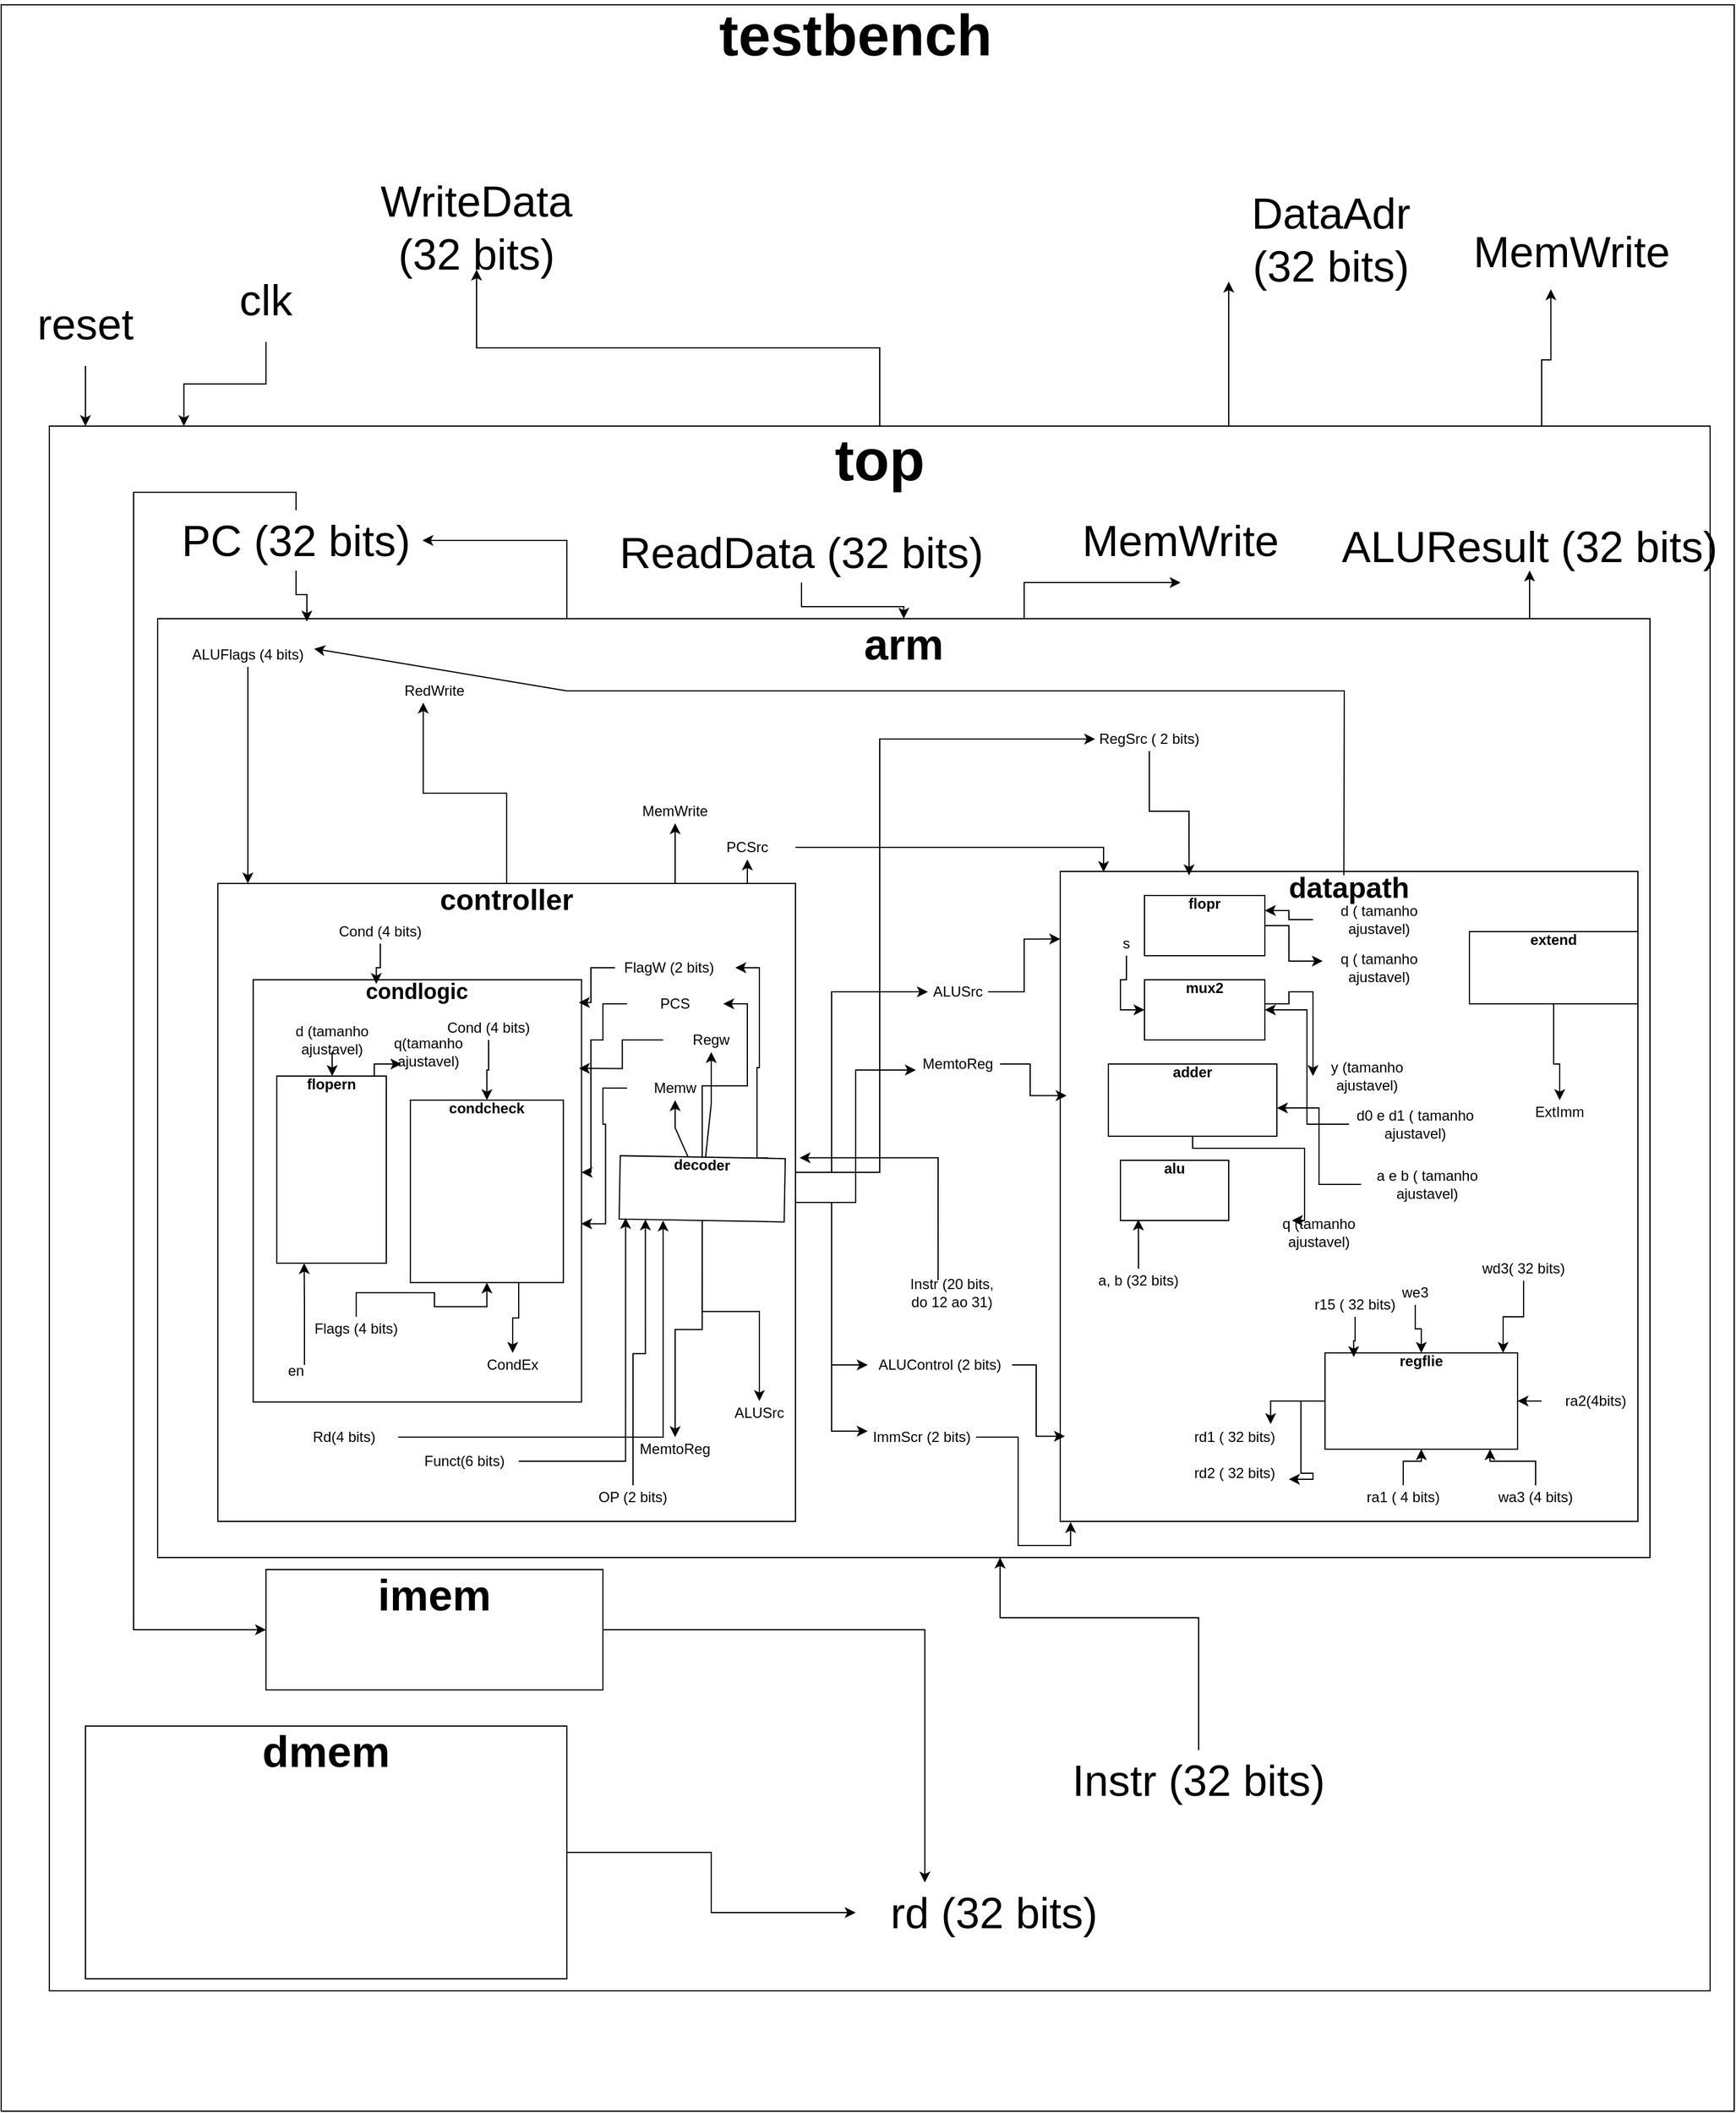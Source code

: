 <mxfile version="24.8.3">
  <diagram name="Página-1" id="gWy0XGchhGRqiP5gnAY9">
    <mxGraphModel dx="2409" dy="2807" grid="1" gridSize="10" guides="0" tooltips="1" connect="1" arrows="1" fold="1" page="1" pageScale="1" pageWidth="827" pageHeight="1169" math="0" shadow="0">
      <root>
        <mxCell id="0" />
        <mxCell id="1" parent="0" />
        <mxCell id="r45ORT9MqtmgCjypigse-322" value="testbench&lt;div&gt;&lt;br&gt;&lt;/div&gt;&lt;div&gt;&lt;br&gt;&lt;/div&gt;&lt;div&gt;&lt;br&gt;&lt;/div&gt;" style="html=1;whiteSpace=wrap;" vertex="1" parent="1">
          <mxGeometry x="-10" y="-930" width="1440" height="1750" as="geometry" />
        </mxCell>
        <mxCell id="r45ORT9MqtmgCjypigse-29" value="" style="edgeStyle=orthogonalEdgeStyle;rounded=0;orthogonalLoop=1;jettySize=auto;html=1;" edge="1" parent="1" source="2QOCWyuyz50eQnT2tY_V-126" target="r45ORT9MqtmgCjypigse-28">
          <mxGeometry relative="1" as="geometry">
            <Array as="points">
              <mxPoint x="720" y="-430" />
              <mxPoint x="720" y="-430" />
            </Array>
          </mxGeometry>
        </mxCell>
        <mxCell id="r45ORT9MqtmgCjypigse-30" style="edgeStyle=orthogonalEdgeStyle;rounded=0;orthogonalLoop=1;jettySize=auto;html=1;" edge="1" parent="1" source="2QOCWyuyz50eQnT2tY_V-126" target="r45ORT9MqtmgCjypigse-26">
          <mxGeometry relative="1" as="geometry">
            <Array as="points">
              <mxPoint x="880" y="-380" />
              <mxPoint x="880" y="-380" />
            </Array>
          </mxGeometry>
        </mxCell>
        <mxCell id="r45ORT9MqtmgCjypigse-31" style="edgeStyle=orthogonalEdgeStyle;rounded=0;orthogonalLoop=1;jettySize=auto;html=1;" edge="1" parent="1" source="2QOCWyuyz50eQnT2tY_V-126" target="r45ORT9MqtmgCjypigse-24">
          <mxGeometry relative="1" as="geometry" />
        </mxCell>
        <mxCell id="2QOCWyuyz50eQnT2tY_V-126" value="&lt;font style=&quot;font-size: 48px;&quot;&gt;&lt;b&gt;top&lt;/b&gt;&lt;/font&gt;" style="verticalAlign=top;align=center;overflow=fill;html=1;whiteSpace=wrap;" parent="1" vertex="1">
          <mxGeometry x="30" y="-580" width="1380" height="1300" as="geometry" />
        </mxCell>
        <mxCell id="r45ORT9MqtmgCjypigse-54" style="edgeStyle=orthogonalEdgeStyle;rounded=0;orthogonalLoop=1;jettySize=auto;html=1;entryX=0;entryY=0.5;entryDx=0;entryDy=0;" edge="1" parent="1" source="2QOCWyuyz50eQnT2tY_V-128" target="r45ORT9MqtmgCjypigse-53">
          <mxGeometry relative="1" as="geometry" />
        </mxCell>
        <mxCell id="2QOCWyuyz50eQnT2tY_V-128" value="&lt;b&gt;&lt;font style=&quot;font-size: 36px;&quot;&gt;dmem&lt;/font&gt;&lt;/b&gt;" style="verticalAlign=top;align=center;overflow=fill;html=1;whiteSpace=wrap;" parent="1" vertex="1">
          <mxGeometry x="60" y="500" width="400" height="210" as="geometry" />
        </mxCell>
        <mxCell id="r45ORT9MqtmgCjypigse-63" style="edgeStyle=orthogonalEdgeStyle;rounded=0;orthogonalLoop=1;jettySize=auto;html=1;entryX=0.25;entryY=0;entryDx=0;entryDy=0;" edge="1" parent="1" source="2QOCWyuyz50eQnT2tY_V-129" target="r45ORT9MqtmgCjypigse-53">
          <mxGeometry relative="1" as="geometry" />
        </mxCell>
        <mxCell id="2QOCWyuyz50eQnT2tY_V-129" value="&lt;b&gt;&lt;font style=&quot;font-size: 36px;&quot;&gt;imem&lt;/font&gt;&lt;/b&gt;" style="verticalAlign=top;align=center;overflow=fill;html=1;whiteSpace=wrap;" parent="1" vertex="1">
          <mxGeometry x="210" y="370" width="280" height="100" as="geometry" />
        </mxCell>
        <mxCell id="r45ORT9MqtmgCjypigse-57" style="edgeStyle=orthogonalEdgeStyle;rounded=0;orthogonalLoop=1;jettySize=auto;html=1;entryX=1;entryY=0.5;entryDx=0;entryDy=0;" edge="1" parent="1" source="2QOCWyuyz50eQnT2tY_V-130" target="r45ORT9MqtmgCjypigse-35">
          <mxGeometry relative="1" as="geometry">
            <Array as="points">
              <mxPoint x="460" y="-315" />
            </Array>
          </mxGeometry>
        </mxCell>
        <mxCell id="r45ORT9MqtmgCjypigse-58" style="edgeStyle=orthogonalEdgeStyle;rounded=0;orthogonalLoop=1;jettySize=auto;html=1;entryX=0.5;entryY=1;entryDx=0;entryDy=0;" edge="1" parent="1" source="2QOCWyuyz50eQnT2tY_V-130" target="r45ORT9MqtmgCjypigse-26">
          <mxGeometry relative="1" as="geometry">
            <Array as="points">
              <mxPoint x="840" y="-410" />
            </Array>
          </mxGeometry>
        </mxCell>
        <mxCell id="r45ORT9MqtmgCjypigse-61" style="edgeStyle=orthogonalEdgeStyle;rounded=0;orthogonalLoop=1;jettySize=auto;html=1;entryX=0.5;entryY=1;entryDx=0;entryDy=0;" edge="1" parent="1" source="2QOCWyuyz50eQnT2tY_V-130" target="r45ORT9MqtmgCjypigse-59">
          <mxGeometry relative="1" as="geometry">
            <Array as="points">
              <mxPoint x="1030" y="-280" />
              <mxPoint x="1030" y="-280" />
            </Array>
          </mxGeometry>
        </mxCell>
        <mxCell id="2QOCWyuyz50eQnT2tY_V-130" value="&lt;font style=&quot;font-size: 36px;&quot;&gt;&lt;b style=&quot;&quot;&gt;arm&lt;/b&gt;&lt;/font&gt;" style="verticalAlign=top;align=center;overflow=fill;html=1;whiteSpace=wrap;" parent="1" vertex="1">
          <mxGeometry x="120" y="-420" width="1240" height="780" as="geometry" />
        </mxCell>
        <mxCell id="2QOCWyuyz50eQnT2tY_V-121" value="&lt;font style=&quot;font-size: 24px;&quot;&gt;&lt;b&gt;datapath&lt;/b&gt;&lt;/font&gt;" style="verticalAlign=top;align=center;overflow=fill;html=1;whiteSpace=wrap;" parent="1" vertex="1">
          <mxGeometry x="870" y="-210" width="480" height="540" as="geometry" />
        </mxCell>
        <mxCell id="r45ORT9MqtmgCjypigse-290" style="edgeStyle=orthogonalEdgeStyle;rounded=0;orthogonalLoop=1;jettySize=auto;html=1;entryX=0.5;entryY=0;entryDx=0;entryDy=0;" edge="1" parent="1" source="2QOCWyuyz50eQnT2tY_V-123" target="r45ORT9MqtmgCjypigse-289">
          <mxGeometry relative="1" as="geometry">
            <Array as="points">
              <mxPoint x="1280" y="-50" />
            </Array>
          </mxGeometry>
        </mxCell>
        <mxCell id="2QOCWyuyz50eQnT2tY_V-123" value="&lt;b&gt;extend&lt;/b&gt;" style="verticalAlign=top;align=center;overflow=fill;html=1;whiteSpace=wrap;" parent="1" vertex="1">
          <mxGeometry x="1210" y="-160" width="140" height="60" as="geometry" />
        </mxCell>
        <mxCell id="r45ORT9MqtmgCjypigse-300" style="edgeStyle=orthogonalEdgeStyle;rounded=0;orthogonalLoop=1;jettySize=auto;html=1;entryX=0;entryY=0.5;entryDx=0;entryDy=0;" edge="1" parent="1" source="2QOCWyuyz50eQnT2tY_V-125" target="r45ORT9MqtmgCjypigse-298">
          <mxGeometry relative="1" as="geometry">
            <Array as="points">
              <mxPoint x="1060" y="-100" />
              <mxPoint x="1060" y="-110" />
            </Array>
          </mxGeometry>
        </mxCell>
        <mxCell id="2QOCWyuyz50eQnT2tY_V-125" value="&lt;b&gt;mux2&lt;/b&gt;" style="verticalAlign=top;align=center;overflow=fill;html=1;whiteSpace=wrap;" parent="1" vertex="1">
          <mxGeometry x="940" y="-120" width="100" height="50" as="geometry" />
        </mxCell>
        <mxCell id="r45ORT9MqtmgCjypigse-5" value="&lt;b&gt;alu&lt;/b&gt;" style="verticalAlign=top;align=center;overflow=fill;html=1;whiteSpace=wrap;" vertex="1" parent="1">
          <mxGeometry x="920" y="30" width="90" height="50" as="geometry" />
        </mxCell>
        <mxCell id="r45ORT9MqtmgCjypigse-8" value="&lt;b&gt;flopr&lt;/b&gt;" style="verticalAlign=top;align=center;overflow=fill;html=1;whiteSpace=wrap;" vertex="1" parent="1">
          <mxGeometry x="940" y="-190" width="100" height="50" as="geometry" />
        </mxCell>
        <mxCell id="r45ORT9MqtmgCjypigse-295" style="edgeStyle=orthogonalEdgeStyle;rounded=0;orthogonalLoop=1;jettySize=auto;html=1;entryX=0.25;entryY=0;entryDx=0;entryDy=0;" edge="1" parent="1" source="r45ORT9MqtmgCjypigse-15" target="r45ORT9MqtmgCjypigse-293">
          <mxGeometry relative="1" as="geometry">
            <Array as="points">
              <mxPoint x="980" y="20" />
              <mxPoint x="1073" y="20" />
            </Array>
          </mxGeometry>
        </mxCell>
        <mxCell id="r45ORT9MqtmgCjypigse-15" value="&lt;b&gt;adder&lt;/b&gt;" style="verticalAlign=top;align=center;overflow=fill;html=1;whiteSpace=wrap;" vertex="1" parent="1">
          <mxGeometry x="910" y="-50" width="140" height="60" as="geometry" />
        </mxCell>
        <mxCell id="r45ORT9MqtmgCjypigse-18" value="" style="group" vertex="1" connectable="0" parent="1">
          <mxGeometry x="170" y="-200" width="480" height="530" as="geometry" />
        </mxCell>
        <mxCell id="2QOCWyuyz50eQnT2tY_V-118" value="decoder" style="verticalAlign=top;align=center;overflow=fill;html=1;whiteSpace=wrap;" parent="r45ORT9MqtmgCjypigse-18" vertex="1">
          <mxGeometry x="29.388" y="303.158" width="137.143" height="101.053" as="geometry" />
        </mxCell>
        <mxCell id="2QOCWyuyz50eQnT2tY_V-127" value="&lt;font style=&quot;font-size: 24px;&quot;&gt;&lt;b style=&quot;&quot;&gt;controller&lt;/b&gt;&lt;/font&gt;" style="verticalAlign=top;align=center;overflow=fill;html=1;whiteSpace=wrap;" parent="r45ORT9MqtmgCjypigse-18" vertex="1">
          <mxGeometry width="480" height="530" as="geometry" />
        </mxCell>
        <mxCell id="r45ORT9MqtmgCjypigse-1" value="&lt;font style=&quot;font-size: 18px;&quot;&gt;&lt;b&gt;condlogic&lt;/b&gt;&lt;/font&gt;" style="verticalAlign=top;align=center;overflow=fill;html=1;whiteSpace=wrap;" vertex="1" parent="r45ORT9MqtmgCjypigse-18">
          <mxGeometry x="29.39" y="80" width="272.84" height="350.77" as="geometry" />
        </mxCell>
        <mxCell id="r45ORT9MqtmgCjypigse-135" style="edgeStyle=orthogonalEdgeStyle;rounded=0;orthogonalLoop=1;jettySize=auto;html=1;entryX=1;entryY=0.5;entryDx=0;entryDy=0;exitX=0.75;exitY=0;exitDx=0;exitDy=0;" edge="1" parent="r45ORT9MqtmgCjypigse-18">
          <mxGeometry relative="1" as="geometry">
            <mxPoint x="457.236" y="227.978" as="sourcePoint" />
            <mxPoint x="430" y="70" as="targetPoint" />
            <Array as="points">
              <mxPoint x="448" y="228" />
              <mxPoint x="448" y="153" />
              <mxPoint x="450" y="153" />
              <mxPoint x="450" y="70" />
            </Array>
          </mxGeometry>
        </mxCell>
        <mxCell id="r45ORT9MqtmgCjypigse-136" style="edgeStyle=orthogonalEdgeStyle;rounded=0;orthogonalLoop=1;jettySize=auto;html=1;entryX=1;entryY=0.5;entryDx=0;entryDy=0;" edge="1" parent="r45ORT9MqtmgCjypigse-18" source="r45ORT9MqtmgCjypigse-2" target="r45ORT9MqtmgCjypigse-122">
          <mxGeometry relative="1" as="geometry" />
        </mxCell>
        <mxCell id="r45ORT9MqtmgCjypigse-137" style="edgeStyle=orthogonalEdgeStyle;rounded=0;orthogonalLoop=1;jettySize=auto;html=1;entryX=0.5;entryY=1;entryDx=0;entryDy=0;" edge="1" parent="r45ORT9MqtmgCjypigse-18" source="r45ORT9MqtmgCjypigse-2" target="r45ORT9MqtmgCjypigse-123">
          <mxGeometry relative="1" as="geometry">
            <Array as="points">
              <mxPoint x="410" y="183" />
            </Array>
          </mxGeometry>
        </mxCell>
        <mxCell id="r45ORT9MqtmgCjypigse-138" style="edgeStyle=orthogonalEdgeStyle;rounded=0;orthogonalLoop=1;jettySize=auto;html=1;entryX=0.5;entryY=1;entryDx=0;entryDy=0;" edge="1" parent="r45ORT9MqtmgCjypigse-18" source="r45ORT9MqtmgCjypigse-2" target="r45ORT9MqtmgCjypigse-124">
          <mxGeometry relative="1" as="geometry">
            <Array as="points">
              <mxPoint x="380" y="203" />
            </Array>
          </mxGeometry>
        </mxCell>
        <mxCell id="r45ORT9MqtmgCjypigse-179" value="" style="edgeStyle=orthogonalEdgeStyle;rounded=0;orthogonalLoop=1;jettySize=auto;html=1;" edge="1" parent="r45ORT9MqtmgCjypigse-18" source="r45ORT9MqtmgCjypigse-2" target="r45ORT9MqtmgCjypigse-177">
          <mxGeometry relative="1" as="geometry" />
        </mxCell>
        <mxCell id="r45ORT9MqtmgCjypigse-180" style="edgeStyle=orthogonalEdgeStyle;rounded=0;orthogonalLoop=1;jettySize=auto;html=1;" edge="1" parent="r45ORT9MqtmgCjypigse-18" source="r45ORT9MqtmgCjypigse-2" target="r45ORT9MqtmgCjypigse-175">
          <mxGeometry relative="1" as="geometry" />
        </mxCell>
        <mxCell id="r45ORT9MqtmgCjypigse-2" value="&lt;b&gt;decoder&lt;/b&gt;&lt;div&gt;&lt;br&gt;&lt;/div&gt;" style="verticalAlign=top;align=center;overflow=fill;html=1;whiteSpace=wrap;rotation=1;" vertex="1" parent="r45ORT9MqtmgCjypigse-18">
          <mxGeometry x="333.92" y="227.38" width="137.14" height="52.63" as="geometry" />
        </mxCell>
        <mxCell id="r45ORT9MqtmgCjypigse-312" style="edgeStyle=orthogonalEdgeStyle;rounded=0;orthogonalLoop=1;jettySize=auto;html=1;entryX=0.25;entryY=1;entryDx=0;entryDy=0;" edge="1" parent="r45ORT9MqtmgCjypigse-18" source="r45ORT9MqtmgCjypigse-4" target="r45ORT9MqtmgCjypigse-309">
          <mxGeometry relative="1" as="geometry">
            <Array as="points">
              <mxPoint x="130" y="150" />
            </Array>
          </mxGeometry>
        </mxCell>
        <mxCell id="r45ORT9MqtmgCjypigse-4" value="&lt;b&gt;flopern&lt;/b&gt;" style="verticalAlign=top;align=center;overflow=fill;html=1;whiteSpace=wrap;" vertex="1" parent="r45ORT9MqtmgCjypigse-18">
          <mxGeometry x="48.98" y="160" width="91.02" height="155.47" as="geometry" />
        </mxCell>
        <mxCell id="r45ORT9MqtmgCjypigse-257" style="edgeStyle=orthogonalEdgeStyle;rounded=0;orthogonalLoop=1;jettySize=auto;html=1;entryX=0.5;entryY=0;entryDx=0;entryDy=0;" edge="1" parent="r45ORT9MqtmgCjypigse-18" source="r45ORT9MqtmgCjypigse-6" target="r45ORT9MqtmgCjypigse-256">
          <mxGeometry relative="1" as="geometry">
            <Array as="points">
              <mxPoint x="250" y="361" />
              <mxPoint x="245" y="361" />
            </Array>
          </mxGeometry>
        </mxCell>
        <mxCell id="r45ORT9MqtmgCjypigse-6" value="&lt;b&gt;condcheck&lt;/b&gt;" style="verticalAlign=top;align=center;overflow=fill;html=1;whiteSpace=wrap;" vertex="1" parent="r45ORT9MqtmgCjypigse-18">
          <mxGeometry x="160" y="180" width="127.15" height="151.58" as="geometry" />
        </mxCell>
        <mxCell id="r45ORT9MqtmgCjypigse-121" value="&lt;font style=&quot;font-size: 12px;&quot;&gt;FlagW (2 bits)&lt;/font&gt;" style="text;html=1;align=center;verticalAlign=middle;whiteSpace=wrap;rounded=0;" vertex="1" parent="r45ORT9MqtmgCjypigse-18">
          <mxGeometry x="330" y="60" width="90" height="20" as="geometry" />
        </mxCell>
        <mxCell id="r45ORT9MqtmgCjypigse-216" value="" style="edgeStyle=orthogonalEdgeStyle;rounded=0;orthogonalLoop=1;jettySize=auto;html=1;entryX=0.999;entryY=0.578;entryDx=0;entryDy=0;entryPerimeter=0;" edge="1" parent="r45ORT9MqtmgCjypigse-18" source="r45ORT9MqtmgCjypigse-124" target="r45ORT9MqtmgCjypigse-1">
          <mxGeometry relative="1" as="geometry" />
        </mxCell>
        <mxCell id="r45ORT9MqtmgCjypigse-124" value="&lt;font style=&quot;font-size: 12px;&quot;&gt;Memw&lt;/font&gt;" style="text;html=1;align=center;verticalAlign=middle;whiteSpace=wrap;rounded=0;" vertex="1" parent="r45ORT9MqtmgCjypigse-18">
          <mxGeometry x="340" y="160" width="80" height="20" as="geometry" />
        </mxCell>
        <mxCell id="r45ORT9MqtmgCjypigse-123" value="&lt;font style=&quot;font-size: 12px;&quot;&gt;Regw&lt;/font&gt;" style="text;html=1;align=center;verticalAlign=middle;whiteSpace=wrap;rounded=0;" vertex="1" parent="r45ORT9MqtmgCjypigse-18">
          <mxGeometry x="370" y="120" width="80" height="20" as="geometry" />
        </mxCell>
        <mxCell id="r45ORT9MqtmgCjypigse-127" value="" style="edgeStyle=orthogonalEdgeStyle;rounded=0;orthogonalLoop=1;jettySize=auto;html=1;" edge="1" parent="r45ORT9MqtmgCjypigse-18" source="r45ORT9MqtmgCjypigse-122" target="r45ORT9MqtmgCjypigse-1">
          <mxGeometry relative="1" as="geometry">
            <Array as="points">
              <mxPoint x="320" y="100" />
              <mxPoint x="320" y="130" />
              <mxPoint x="310" y="130" />
              <mxPoint x="310" y="240" />
            </Array>
          </mxGeometry>
        </mxCell>
        <mxCell id="r45ORT9MqtmgCjypigse-122" value="&lt;font style=&quot;font-size: 12px;&quot;&gt;PCS&lt;/font&gt;" style="text;html=1;align=center;verticalAlign=middle;whiteSpace=wrap;rounded=0;" vertex="1" parent="r45ORT9MqtmgCjypigse-18">
          <mxGeometry x="340" y="90" width="80" height="20" as="geometry" />
        </mxCell>
        <mxCell id="r45ORT9MqtmgCjypigse-126" style="edgeStyle=orthogonalEdgeStyle;rounded=0;orthogonalLoop=1;jettySize=auto;html=1;entryX=0.992;entryY=0.054;entryDx=0;entryDy=0;entryPerimeter=0;" edge="1" parent="r45ORT9MqtmgCjypigse-18" source="r45ORT9MqtmgCjypigse-121" target="r45ORT9MqtmgCjypigse-1">
          <mxGeometry relative="1" as="geometry" />
        </mxCell>
        <mxCell id="r45ORT9MqtmgCjypigse-129" style="edgeStyle=orthogonalEdgeStyle;rounded=0;orthogonalLoop=1;jettySize=auto;html=1;entryX=0.992;entryY=0.21;entryDx=0;entryDy=0;entryPerimeter=0;" edge="1" parent="r45ORT9MqtmgCjypigse-18" source="r45ORT9MqtmgCjypigse-123" target="r45ORT9MqtmgCjypigse-1">
          <mxGeometry relative="1" as="geometry" />
        </mxCell>
        <mxCell id="r45ORT9MqtmgCjypigse-175" value="&lt;font style=&quot;font-size: 12px;&quot;&gt;ALUSrc&lt;/font&gt;" style="text;html=1;align=center;verticalAlign=middle;whiteSpace=wrap;rounded=0;" vertex="1" parent="r45ORT9MqtmgCjypigse-18">
          <mxGeometry x="410" y="430" width="80" height="20" as="geometry" />
        </mxCell>
        <mxCell id="r45ORT9MqtmgCjypigse-177" value="&lt;font style=&quot;font-size: 12px;&quot;&gt;MemtoReg&lt;/font&gt;" style="text;html=1;align=center;verticalAlign=middle;whiteSpace=wrap;rounded=0;" vertex="1" parent="r45ORT9MqtmgCjypigse-18">
          <mxGeometry x="340" y="460" width="80" height="20" as="geometry" />
        </mxCell>
        <mxCell id="r45ORT9MqtmgCjypigse-181" value="&lt;font style=&quot;font-size: 12px;&quot;&gt;OP (2 bits)&lt;/font&gt;" style="text;html=1;align=center;verticalAlign=middle;whiteSpace=wrap;rounded=0;" vertex="1" parent="r45ORT9MqtmgCjypigse-18">
          <mxGeometry x="300" y="500" width="90" height="20" as="geometry" />
        </mxCell>
        <mxCell id="r45ORT9MqtmgCjypigse-182" style="edgeStyle=orthogonalEdgeStyle;rounded=0;orthogonalLoop=1;jettySize=auto;html=1;entryX=0.159;entryY=0.998;entryDx=0;entryDy=0;entryPerimeter=0;" edge="1" parent="r45ORT9MqtmgCjypigse-18" source="r45ORT9MqtmgCjypigse-181" target="r45ORT9MqtmgCjypigse-2">
          <mxGeometry relative="1" as="geometry" />
        </mxCell>
        <mxCell id="r45ORT9MqtmgCjypigse-183" value="&lt;font style=&quot;font-size: 12px;&quot;&gt;Funct(&lt;/font&gt;&lt;span style=&quot;background-color: initial;&quot;&gt;6 bits)&lt;/span&gt;" style="text;html=1;align=center;verticalAlign=middle;whiteSpace=wrap;rounded=0;" vertex="1" parent="r45ORT9MqtmgCjypigse-18">
          <mxGeometry x="160" y="470" width="90" height="20" as="geometry" />
        </mxCell>
        <mxCell id="r45ORT9MqtmgCjypigse-184" style="edgeStyle=orthogonalEdgeStyle;rounded=0;orthogonalLoop=1;jettySize=auto;html=1;entryX=0.039;entryY=0.981;entryDx=0;entryDy=0;entryPerimeter=0;" edge="1" parent="r45ORT9MqtmgCjypigse-18" source="r45ORT9MqtmgCjypigse-183" target="r45ORT9MqtmgCjypigse-2">
          <mxGeometry relative="1" as="geometry" />
        </mxCell>
        <mxCell id="r45ORT9MqtmgCjypigse-211" value="&lt;font style=&quot;font-size: 12px;&quot;&gt;Rd(4&lt;/font&gt;&lt;span style=&quot;background-color: initial;&quot;&gt;&amp;nbsp;bits)&lt;/span&gt;" style="text;html=1;align=center;verticalAlign=middle;whiteSpace=wrap;rounded=0;" vertex="1" parent="r45ORT9MqtmgCjypigse-18">
          <mxGeometry x="60" y="450" width="90" height="20" as="geometry" />
        </mxCell>
        <mxCell id="r45ORT9MqtmgCjypigse-212" style="edgeStyle=orthogonalEdgeStyle;rounded=0;orthogonalLoop=1;jettySize=auto;html=1;" edge="1" parent="r45ORT9MqtmgCjypigse-18" source="r45ORT9MqtmgCjypigse-211">
          <mxGeometry relative="1" as="geometry">
            <mxPoint x="370" y="280" as="targetPoint" />
            <Array as="points">
              <mxPoint x="370" y="460" />
              <mxPoint x="370" y="280" />
            </Array>
          </mxGeometry>
        </mxCell>
        <mxCell id="r45ORT9MqtmgCjypigse-213" value="&lt;font style=&quot;font-size: 12px;&quot;&gt;Cond (4 bits)&lt;/font&gt;" style="text;html=1;align=center;verticalAlign=middle;whiteSpace=wrap;rounded=0;" vertex="1" parent="r45ORT9MqtmgCjypigse-18">
          <mxGeometry x="90" y="30" width="90" height="20" as="geometry" />
        </mxCell>
        <mxCell id="r45ORT9MqtmgCjypigse-215" style="edgeStyle=orthogonalEdgeStyle;rounded=0;orthogonalLoop=1;jettySize=auto;html=1;entryX=0.375;entryY=0.01;entryDx=0;entryDy=0;entryPerimeter=0;" edge="1" parent="r45ORT9MqtmgCjypigse-18" source="r45ORT9MqtmgCjypigse-213" target="r45ORT9MqtmgCjypigse-1">
          <mxGeometry relative="1" as="geometry" />
        </mxCell>
        <mxCell id="r45ORT9MqtmgCjypigse-253" style="edgeStyle=orthogonalEdgeStyle;rounded=0;orthogonalLoop=1;jettySize=auto;html=1;entryX=0.5;entryY=0;entryDx=0;entryDy=0;" edge="1" parent="r45ORT9MqtmgCjypigse-18" source="r45ORT9MqtmgCjypigse-251" target="r45ORT9MqtmgCjypigse-6">
          <mxGeometry relative="1" as="geometry" />
        </mxCell>
        <mxCell id="r45ORT9MqtmgCjypigse-251" value="&lt;font style=&quot;font-size: 12px;&quot;&gt;Cond (4 bits)&lt;/font&gt;" style="text;html=1;align=center;verticalAlign=middle;whiteSpace=wrap;rounded=0;" vertex="1" parent="r45ORT9MqtmgCjypigse-18">
          <mxGeometry x="180" y="110" width="90" height="20" as="geometry" />
        </mxCell>
        <mxCell id="r45ORT9MqtmgCjypigse-255" style="edgeStyle=orthogonalEdgeStyle;rounded=0;orthogonalLoop=1;jettySize=auto;html=1;entryX=0.5;entryY=1;entryDx=0;entryDy=0;" edge="1" parent="r45ORT9MqtmgCjypigse-18" source="r45ORT9MqtmgCjypigse-254" target="r45ORT9MqtmgCjypigse-6">
          <mxGeometry relative="1" as="geometry" />
        </mxCell>
        <mxCell id="r45ORT9MqtmgCjypigse-254" value="&lt;font style=&quot;font-size: 12px;&quot;&gt;Flags (4 bits)&lt;/font&gt;" style="text;html=1;align=center;verticalAlign=middle;whiteSpace=wrap;rounded=0;" vertex="1" parent="r45ORT9MqtmgCjypigse-18">
          <mxGeometry x="70" y="360" width="90" height="20" as="geometry" />
        </mxCell>
        <mxCell id="r45ORT9MqtmgCjypigse-256" value="&lt;font style=&quot;font-size: 12px;&quot;&gt;CondEx&lt;/font&gt;" style="text;html=1;align=center;verticalAlign=middle;whiteSpace=wrap;rounded=0;" vertex="1" parent="r45ORT9MqtmgCjypigse-18">
          <mxGeometry x="200" y="390" width="90" height="20" as="geometry" />
        </mxCell>
        <mxCell id="r45ORT9MqtmgCjypigse-305" style="edgeStyle=orthogonalEdgeStyle;rounded=0;orthogonalLoop=1;jettySize=auto;html=1;" edge="1" parent="r45ORT9MqtmgCjypigse-18" source="r45ORT9MqtmgCjypigse-304" target="r45ORT9MqtmgCjypigse-4">
          <mxGeometry relative="1" as="geometry" />
        </mxCell>
        <mxCell id="r45ORT9MqtmgCjypigse-304" value="&lt;font style=&quot;font-size: 12px;&quot;&gt;d (tamanho ajustavel)&lt;/font&gt;" style="text;html=1;align=center;verticalAlign=middle;whiteSpace=wrap;rounded=0;" vertex="1" parent="r45ORT9MqtmgCjypigse-18">
          <mxGeometry x="40" y="120" width="110" height="20" as="geometry" />
        </mxCell>
        <mxCell id="r45ORT9MqtmgCjypigse-308" style="edgeStyle=orthogonalEdgeStyle;rounded=0;orthogonalLoop=1;jettySize=auto;html=1;entryX=0.25;entryY=1;entryDx=0;entryDy=0;" edge="1" parent="r45ORT9MqtmgCjypigse-18" source="r45ORT9MqtmgCjypigse-306" target="r45ORT9MqtmgCjypigse-4">
          <mxGeometry relative="1" as="geometry">
            <Array as="points">
              <mxPoint x="72" y="350" />
              <mxPoint x="72" y="350" />
            </Array>
          </mxGeometry>
        </mxCell>
        <mxCell id="r45ORT9MqtmgCjypigse-306" value="en" style="text;html=1;align=center;verticalAlign=middle;whiteSpace=wrap;rounded=0;" vertex="1" parent="r45ORT9MqtmgCjypigse-18">
          <mxGeometry x="40" y="400" width="50" height="10" as="geometry" />
        </mxCell>
        <mxCell id="r45ORT9MqtmgCjypigse-309" value="&lt;font style=&quot;font-size: 12px;&quot;&gt;q(tamanho ajustavel)&lt;/font&gt;" style="text;html=1;align=center;verticalAlign=middle;whiteSpace=wrap;rounded=0;" vertex="1" parent="r45ORT9MqtmgCjypigse-18">
          <mxGeometry x="130" y="130" width="90" height="20" as="geometry" />
        </mxCell>
        <mxCell id="r45ORT9MqtmgCjypigse-19" value="&lt;font style=&quot;font-size: 36px;&quot;&gt;clk&lt;/font&gt;" style="text;html=1;align=center;verticalAlign=middle;whiteSpace=wrap;rounded=0;" vertex="1" parent="1">
          <mxGeometry x="150" y="-720" width="120" height="70" as="geometry" />
        </mxCell>
        <mxCell id="r45ORT9MqtmgCjypigse-24" value="&lt;font style=&quot;font-size: 36px;&quot;&gt;WriteData (32 bits)&lt;/font&gt;" style="text;html=1;align=center;verticalAlign=middle;whiteSpace=wrap;rounded=0;" vertex="1" parent="1">
          <mxGeometry x="300" y="-780" width="170" height="70" as="geometry" />
        </mxCell>
        <mxCell id="r45ORT9MqtmgCjypigse-26" value="&lt;font style=&quot;font-size: 36px;&quot;&gt;MemWrite&lt;/font&gt;" style="text;html=1;align=center;verticalAlign=middle;whiteSpace=wrap;rounded=0;" vertex="1" parent="1">
          <mxGeometry x="910" y="-520" width="120" height="70" as="geometry" />
        </mxCell>
        <mxCell id="r45ORT9MqtmgCjypigse-28" value="&lt;font style=&quot;font-size: 36px;&quot;&gt;DataAdr (32 bits)&lt;/font&gt;" style="text;html=1;align=center;verticalAlign=middle;whiteSpace=wrap;rounded=0;" vertex="1" parent="1">
          <mxGeometry x="1010" y="-770" width="170" height="70" as="geometry" />
        </mxCell>
        <mxCell id="r45ORT9MqtmgCjypigse-33" value="" style="edgeStyle=orthogonalEdgeStyle;rounded=0;orthogonalLoop=1;jettySize=auto;html=1;" edge="1" parent="1" source="r45ORT9MqtmgCjypigse-32" target="2QOCWyuyz50eQnT2tY_V-126">
          <mxGeometry relative="1" as="geometry">
            <Array as="points">
              <mxPoint x="80" y="-395" />
              <mxPoint x="170" y="-395" />
            </Array>
          </mxGeometry>
        </mxCell>
        <mxCell id="r45ORT9MqtmgCjypigse-32" value="&lt;font style=&quot;font-size: 36px;&quot;&gt;reset&lt;/font&gt;" style="text;html=1;align=center;verticalAlign=middle;whiteSpace=wrap;rounded=0;" vertex="1" parent="1">
          <mxGeometry y="-700" width="120" height="70" as="geometry" />
        </mxCell>
        <mxCell id="r45ORT9MqtmgCjypigse-35" value="&lt;span style=&quot;font-size: 36px;&quot;&gt;PC (32 bits)&lt;/span&gt;" style="text;html=1;align=center;verticalAlign=middle;whiteSpace=wrap;rounded=0;" vertex="1" parent="1">
          <mxGeometry x="130" y="-510" width="210" height="50" as="geometry" />
        </mxCell>
        <mxCell id="r45ORT9MqtmgCjypigse-41" style="edgeStyle=orthogonalEdgeStyle;rounded=0;orthogonalLoop=1;jettySize=auto;html=1;" edge="1" parent="1" source="r45ORT9MqtmgCjypigse-36" target="2QOCWyuyz50eQnT2tY_V-130">
          <mxGeometry relative="1" as="geometry">
            <Array as="points">
              <mxPoint x="985" y="410" />
              <mxPoint x="820" y="410" />
            </Array>
          </mxGeometry>
        </mxCell>
        <mxCell id="r45ORT9MqtmgCjypigse-36" value="&lt;span style=&quot;font-size: 36px;&quot;&gt;Instr (32 bits)&lt;/span&gt;" style="text;html=1;align=center;verticalAlign=middle;whiteSpace=wrap;rounded=0;" vertex="1" parent="1">
          <mxGeometry x="870" y="520" width="230" height="50" as="geometry" />
        </mxCell>
        <mxCell id="r45ORT9MqtmgCjypigse-42" style="edgeStyle=orthogonalEdgeStyle;rounded=0;orthogonalLoop=1;jettySize=auto;html=1;" edge="1" parent="1" source="r45ORT9MqtmgCjypigse-37" target="2QOCWyuyz50eQnT2tY_V-130">
          <mxGeometry relative="1" as="geometry" />
        </mxCell>
        <mxCell id="r45ORT9MqtmgCjypigse-37" value="&lt;span style=&quot;font-size: 36px;&quot;&gt;ReadData (32 bits)&lt;/span&gt;" style="text;html=1;align=center;verticalAlign=middle;whiteSpace=wrap;rounded=0;" vertex="1" parent="1">
          <mxGeometry x="490" y="-500" width="330" height="50" as="geometry" />
        </mxCell>
        <mxCell id="r45ORT9MqtmgCjypigse-43" style="edgeStyle=orthogonalEdgeStyle;rounded=0;orthogonalLoop=1;jettySize=auto;html=1;entryX=0;entryY=0.5;entryDx=0;entryDy=0;" edge="1" parent="1" source="r45ORT9MqtmgCjypigse-35" target="2QOCWyuyz50eQnT2tY_V-129">
          <mxGeometry relative="1" as="geometry">
            <mxPoint x="210" y="367" as="targetPoint" />
            <Array as="points">
              <mxPoint x="100" y="-525" />
              <mxPoint x="100" y="420" />
            </Array>
          </mxGeometry>
        </mxCell>
        <mxCell id="r45ORT9MqtmgCjypigse-50" style="edgeStyle=orthogonalEdgeStyle;rounded=0;orthogonalLoop=1;jettySize=auto;html=1;entryX=0.081;entryY=0;entryDx=0;entryDy=0;entryPerimeter=0;" edge="1" parent="1" source="r45ORT9MqtmgCjypigse-19" target="2QOCWyuyz50eQnT2tY_V-126">
          <mxGeometry relative="1" as="geometry" />
        </mxCell>
        <mxCell id="r45ORT9MqtmgCjypigse-53" value="&lt;span style=&quot;font-size: 36px;&quot;&gt;rd (32 bits)&lt;/span&gt;" style="text;html=1;align=center;verticalAlign=middle;whiteSpace=wrap;rounded=0;" vertex="1" parent="1">
          <mxGeometry x="700" y="630" width="230" height="50" as="geometry" />
        </mxCell>
        <mxCell id="r45ORT9MqtmgCjypigse-59" value="&lt;span style=&quot;font-size: 36px;&quot;&gt;ALUResult (32 bits)&lt;/span&gt;" style="text;html=1;align=center;verticalAlign=middle;whiteSpace=wrap;rounded=0;" vertex="1" parent="1">
          <mxGeometry x="1090" y="-500" width="340" height="40" as="geometry" />
        </mxCell>
        <mxCell id="r45ORT9MqtmgCjypigse-65" value="&lt;font style=&quot;font-size: 12px;&quot;&gt;ALUFlags (4 bits)&lt;/font&gt;" style="text;html=1;align=center;verticalAlign=middle;whiteSpace=wrap;rounded=0;" vertex="1" parent="1">
          <mxGeometry x="140" y="-400" width="110" height="20" as="geometry" />
        </mxCell>
        <mxCell id="r45ORT9MqtmgCjypigse-72" value="&lt;font style=&quot;font-size: 12px;&quot;&gt;RedWrite&lt;/font&gt;" style="text;html=1;align=center;verticalAlign=middle;whiteSpace=wrap;rounded=0;" vertex="1" parent="1">
          <mxGeometry x="300" y="-370" width="100" height="20" as="geometry" />
        </mxCell>
        <mxCell id="r45ORT9MqtmgCjypigse-77" value="&lt;font style=&quot;font-size: 12px;&quot;&gt;ALUSrc&lt;/font&gt;" style="text;html=1;align=center;verticalAlign=middle;whiteSpace=wrap;rounded=0;" vertex="1" parent="1">
          <mxGeometry x="760" y="-120" width="50" height="20" as="geometry" />
        </mxCell>
        <mxCell id="r45ORT9MqtmgCjypigse-80" value="&lt;font style=&quot;font-size: 12px;&quot;&gt;MemtoReg&lt;/font&gt;" style="text;html=1;align=center;verticalAlign=middle;whiteSpace=wrap;rounded=0;" vertex="1" parent="1">
          <mxGeometry x="750" y="-60" width="70" height="20" as="geometry" />
        </mxCell>
        <mxCell id="r45ORT9MqtmgCjypigse-88" style="edgeStyle=orthogonalEdgeStyle;rounded=0;orthogonalLoop=1;jettySize=auto;html=1;entryX=0.1;entryY=0.003;entryDx=0;entryDy=0;entryPerimeter=0;" edge="1" parent="1" source="r45ORT9MqtmgCjypigse-35" target="2QOCWyuyz50eQnT2tY_V-130">
          <mxGeometry relative="1" as="geometry" />
        </mxCell>
        <mxCell id="r45ORT9MqtmgCjypigse-93" value="&lt;font style=&quot;font-size: 12px;&quot;&gt;RegSrc ( 2 bits)&lt;/font&gt;" style="text;html=1;align=center;verticalAlign=middle;whiteSpace=wrap;rounded=0;" vertex="1" parent="1">
          <mxGeometry x="899" y="-330" width="90" height="20" as="geometry" />
        </mxCell>
        <mxCell id="r45ORT9MqtmgCjypigse-95" value="&lt;font style=&quot;font-size: 12px;&quot;&gt;ALUControl (2 bits)&lt;/font&gt;" style="text;html=1;align=center;verticalAlign=middle;whiteSpace=wrap;rounded=0;" vertex="1" parent="1">
          <mxGeometry x="710" y="190" width="120" height="20" as="geometry" />
        </mxCell>
        <mxCell id="r45ORT9MqtmgCjypigse-104" style="edgeStyle=orthogonalEdgeStyle;rounded=0;orthogonalLoop=1;jettySize=auto;html=1;exitX=0.5;exitY=1;exitDx=0;exitDy=0;" edge="1" parent="1" source="r45ORT9MqtmgCjypigse-26" target="r45ORT9MqtmgCjypigse-26">
          <mxGeometry relative="1" as="geometry" />
        </mxCell>
        <mxCell id="r45ORT9MqtmgCjypigse-288" style="edgeStyle=orthogonalEdgeStyle;rounded=0;orthogonalLoop=1;jettySize=auto;html=1;entryX=1;entryY=0.75;entryDx=0;entryDy=0;" edge="1" parent="1" source="r45ORT9MqtmgCjypigse-114" target="r45ORT9MqtmgCjypigse-287">
          <mxGeometry relative="1" as="geometry" />
        </mxCell>
        <mxCell id="r45ORT9MqtmgCjypigse-114" value="&lt;b&gt;regflie&lt;/b&gt;" style="verticalAlign=top;align=center;overflow=fill;html=1;whiteSpace=wrap;" vertex="1" parent="1">
          <mxGeometry x="1090" y="190" width="160" height="80" as="geometry" />
        </mxCell>
        <mxCell id="r45ORT9MqtmgCjypigse-139" value="&lt;font style=&quot;font-size: 12px;&quot;&gt;Instr (20 bits, do 12 ao 31)&lt;/font&gt;" style="text;html=1;align=center;verticalAlign=middle;whiteSpace=wrap;rounded=0;" vertex="1" parent="1">
          <mxGeometry x="740" y="130" width="80" height="20" as="geometry" />
        </mxCell>
        <mxCell id="r45ORT9MqtmgCjypigse-140" style="edgeStyle=orthogonalEdgeStyle;rounded=0;orthogonalLoop=1;jettySize=auto;html=1;entryX=1.007;entryY=0.43;entryDx=0;entryDy=0;entryPerimeter=0;exitX=0.356;exitY=-0.025;exitDx=0;exitDy=0;exitPerimeter=0;" edge="1" parent="1" source="r45ORT9MqtmgCjypigse-139" target="2QOCWyuyz50eQnT2tY_V-127">
          <mxGeometry relative="1" as="geometry">
            <Array as="points">
              <mxPoint x="769" y="28" />
            </Array>
          </mxGeometry>
        </mxCell>
        <mxCell id="r45ORT9MqtmgCjypigse-144" style="edgeStyle=orthogonalEdgeStyle;rounded=0;orthogonalLoop=1;jettySize=auto;html=1;entryX=0;entryY=0.5;entryDx=0;entryDy=0;" edge="1" parent="1" source="2QOCWyuyz50eQnT2tY_V-127" target="r45ORT9MqtmgCjypigse-93">
          <mxGeometry relative="1" as="geometry">
            <Array as="points">
              <mxPoint x="720" y="40" />
              <mxPoint x="720" y="-320" />
            </Array>
          </mxGeometry>
        </mxCell>
        <mxCell id="r45ORT9MqtmgCjypigse-145" style="edgeStyle=orthogonalEdgeStyle;rounded=0;orthogonalLoop=1;jettySize=auto;html=1;entryX=0.052;entryY=0;entryDx=0;entryDy=0;entryPerimeter=0;" edge="1" parent="1" source="r45ORT9MqtmgCjypigse-65" target="2QOCWyuyz50eQnT2tY_V-127">
          <mxGeometry relative="1" as="geometry" />
        </mxCell>
        <mxCell id="r45ORT9MqtmgCjypigse-146" style="edgeStyle=orthogonalEdgeStyle;rounded=0;orthogonalLoop=1;jettySize=auto;html=1;entryX=0.407;entryY=0.987;entryDx=0;entryDy=0;entryPerimeter=0;" edge="1" parent="1" source="2QOCWyuyz50eQnT2tY_V-127" target="r45ORT9MqtmgCjypigse-72">
          <mxGeometry relative="1" as="geometry" />
        </mxCell>
        <mxCell id="r45ORT9MqtmgCjypigse-165" value="&lt;font style=&quot;font-size: 12px;&quot;&gt;MemWrite&lt;/font&gt;" style="text;html=1;align=center;verticalAlign=middle;whiteSpace=wrap;rounded=0;" vertex="1" parent="1">
          <mxGeometry x="510" y="-270" width="80" height="20" as="geometry" />
        </mxCell>
        <mxCell id="r45ORT9MqtmgCjypigse-166" style="edgeStyle=orthogonalEdgeStyle;rounded=0;orthogonalLoop=1;jettySize=auto;html=1;entryX=0.5;entryY=1;entryDx=0;entryDy=0;" edge="1" parent="1" source="2QOCWyuyz50eQnT2tY_V-127" target="r45ORT9MqtmgCjypigse-165">
          <mxGeometry relative="1" as="geometry">
            <Array as="points">
              <mxPoint x="550" y="-210" />
              <mxPoint x="550" y="-210" />
            </Array>
          </mxGeometry>
        </mxCell>
        <mxCell id="r45ORT9MqtmgCjypigse-167" style="edgeStyle=orthogonalEdgeStyle;rounded=0;orthogonalLoop=1;jettySize=auto;html=1;entryX=0;entryY=0.5;entryDx=0;entryDy=0;" edge="1" parent="1" source="2QOCWyuyz50eQnT2tY_V-127" target="r45ORT9MqtmgCjypigse-95">
          <mxGeometry relative="1" as="geometry" />
        </mxCell>
        <mxCell id="r45ORT9MqtmgCjypigse-168" value="&lt;font style=&quot;font-size: 12px;&quot;&gt;ImmScr (2 bits)&lt;/font&gt;" style="text;html=1;align=center;verticalAlign=middle;whiteSpace=wrap;rounded=0;" vertex="1" parent="1">
          <mxGeometry x="710" y="250" width="90" height="20" as="geometry" />
        </mxCell>
        <mxCell id="r45ORT9MqtmgCjypigse-169" style="edgeStyle=orthogonalEdgeStyle;rounded=0;orthogonalLoop=1;jettySize=auto;html=1;entryX=0;entryY=0.25;entryDx=0;entryDy=0;" edge="1" parent="1" source="2QOCWyuyz50eQnT2tY_V-127" target="r45ORT9MqtmgCjypigse-168">
          <mxGeometry relative="1" as="geometry" />
        </mxCell>
        <mxCell id="r45ORT9MqtmgCjypigse-170" style="edgeStyle=orthogonalEdgeStyle;rounded=0;orthogonalLoop=1;jettySize=auto;html=1;" edge="1" parent="1" source="2QOCWyuyz50eQnT2tY_V-127" target="r45ORT9MqtmgCjypigse-77">
          <mxGeometry relative="1" as="geometry">
            <Array as="points">
              <mxPoint x="680" y="40" />
              <mxPoint x="680" y="-110" />
            </Array>
          </mxGeometry>
        </mxCell>
        <mxCell id="r45ORT9MqtmgCjypigse-172" style="edgeStyle=orthogonalEdgeStyle;rounded=0;orthogonalLoop=1;jettySize=auto;html=1;entryX=0;entryY=0.75;entryDx=0;entryDy=0;" edge="1" parent="1" source="2QOCWyuyz50eQnT2tY_V-127" target="r45ORT9MqtmgCjypigse-80">
          <mxGeometry relative="1" as="geometry" />
        </mxCell>
        <mxCell id="r45ORT9MqtmgCjypigse-173" value="&lt;font style=&quot;font-size: 12px;&quot;&gt;PCSrc&lt;/font&gt;" style="text;html=1;align=center;verticalAlign=middle;whiteSpace=wrap;rounded=0;" vertex="1" parent="1">
          <mxGeometry x="570" y="-240" width="80" height="20" as="geometry" />
        </mxCell>
        <mxCell id="r45ORT9MqtmgCjypigse-174" style="edgeStyle=orthogonalEdgeStyle;rounded=0;orthogonalLoop=1;jettySize=auto;html=1;entryX=0.5;entryY=1;entryDx=0;entryDy=0;" edge="1" parent="1" source="2QOCWyuyz50eQnT2tY_V-127" target="r45ORT9MqtmgCjypigse-173">
          <mxGeometry relative="1" as="geometry">
            <Array as="points">
              <mxPoint x="610" y="-200" />
              <mxPoint x="610" y="-200" />
            </Array>
          </mxGeometry>
        </mxCell>
        <mxCell id="r45ORT9MqtmgCjypigse-259" style="edgeStyle=orthogonalEdgeStyle;rounded=0;orthogonalLoop=1;jettySize=auto;html=1;entryX=0.223;entryY=0.006;entryDx=0;entryDy=0;entryPerimeter=0;" edge="1" parent="1" source="r45ORT9MqtmgCjypigse-93" target="2QOCWyuyz50eQnT2tY_V-121">
          <mxGeometry relative="1" as="geometry" />
        </mxCell>
        <mxCell id="r45ORT9MqtmgCjypigse-261" style="edgeStyle=orthogonalEdgeStyle;rounded=0;orthogonalLoop=1;jettySize=auto;html=1;entryX=0.018;entryY=1.001;entryDx=0;entryDy=0;entryPerimeter=0;" edge="1" parent="1" source="r45ORT9MqtmgCjypigse-168" target="2QOCWyuyz50eQnT2tY_V-121">
          <mxGeometry relative="1" as="geometry" />
        </mxCell>
        <mxCell id="r45ORT9MqtmgCjypigse-263" style="edgeStyle=orthogonalEdgeStyle;rounded=0;orthogonalLoop=1;jettySize=auto;html=1;entryX=0;entryY=0.104;entryDx=0;entryDy=0;entryPerimeter=0;" edge="1" parent="1" source="r45ORT9MqtmgCjypigse-77" target="2QOCWyuyz50eQnT2tY_V-121">
          <mxGeometry relative="1" as="geometry" />
        </mxCell>
        <mxCell id="r45ORT9MqtmgCjypigse-266" style="edgeStyle=orthogonalEdgeStyle;rounded=0;orthogonalLoop=1;jettySize=auto;html=1;entryX=0.008;entryY=0.869;entryDx=0;entryDy=0;entryPerimeter=0;" edge="1" parent="1" source="r45ORT9MqtmgCjypigse-95" target="2QOCWyuyz50eQnT2tY_V-121">
          <mxGeometry relative="1" as="geometry" />
        </mxCell>
        <mxCell id="r45ORT9MqtmgCjypigse-267" style="edgeStyle=orthogonalEdgeStyle;rounded=0;orthogonalLoop=1;jettySize=auto;html=1;entryX=0.011;entryY=0.345;entryDx=0;entryDy=0;entryPerimeter=0;" edge="1" parent="1" source="r45ORT9MqtmgCjypigse-80" target="2QOCWyuyz50eQnT2tY_V-121">
          <mxGeometry relative="1" as="geometry" />
        </mxCell>
        <mxCell id="r45ORT9MqtmgCjypigse-268" style="edgeStyle=orthogonalEdgeStyle;rounded=0;orthogonalLoop=1;jettySize=auto;html=1;entryX=0.075;entryY=0.001;entryDx=0;entryDy=0;entryPerimeter=0;" edge="1" parent="1" source="r45ORT9MqtmgCjypigse-173" target="2QOCWyuyz50eQnT2tY_V-121">
          <mxGeometry relative="1" as="geometry" />
        </mxCell>
        <mxCell id="r45ORT9MqtmgCjypigse-271" style="edgeStyle=orthogonalEdgeStyle;rounded=0;orthogonalLoop=1;jettySize=auto;html=1;entryX=0.5;entryY=0;entryDx=0;entryDy=0;" edge="1" parent="1" source="r45ORT9MqtmgCjypigse-270" target="r45ORT9MqtmgCjypigse-114">
          <mxGeometry relative="1" as="geometry" />
        </mxCell>
        <mxCell id="r45ORT9MqtmgCjypigse-270" value="&lt;font style=&quot;font-size: 12px;&quot;&gt;we3&lt;/font&gt;" style="text;html=1;align=center;verticalAlign=middle;whiteSpace=wrap;rounded=0;" vertex="1" parent="1">
          <mxGeometry x="1120" y="130" width="90" height="20" as="geometry" />
        </mxCell>
        <mxCell id="r45ORT9MqtmgCjypigse-274" value="" style="edgeStyle=orthogonalEdgeStyle;rounded=0;orthogonalLoop=1;jettySize=auto;html=1;" edge="1" parent="1" source="r45ORT9MqtmgCjypigse-272" target="r45ORT9MqtmgCjypigse-114">
          <mxGeometry relative="1" as="geometry" />
        </mxCell>
        <mxCell id="r45ORT9MqtmgCjypigse-272" value="&lt;font style=&quot;font-size: 12px;&quot;&gt;ra1 ( 4 bits)&lt;/font&gt;" style="text;html=1;align=center;verticalAlign=middle;whiteSpace=wrap;rounded=0;" vertex="1" parent="1">
          <mxGeometry x="1110" y="300" width="90" height="20" as="geometry" />
        </mxCell>
        <mxCell id="r45ORT9MqtmgCjypigse-275" value="" style="edgeStyle=orthogonalEdgeStyle;rounded=0;orthogonalLoop=1;jettySize=auto;html=1;" edge="1" parent="1" source="r45ORT9MqtmgCjypigse-273" target="r45ORT9MqtmgCjypigse-114">
          <mxGeometry relative="1" as="geometry" />
        </mxCell>
        <mxCell id="r45ORT9MqtmgCjypigse-273" value="&lt;font style=&quot;font-size: 12px;&quot;&gt;ra2(4bits)&lt;/font&gt;" style="text;html=1;align=center;verticalAlign=middle;whiteSpace=wrap;rounded=0;" vertex="1" parent="1">
          <mxGeometry x="1270" y="220" width="90" height="20" as="geometry" />
        </mxCell>
        <mxCell id="r45ORT9MqtmgCjypigse-276" value="&lt;font style=&quot;font-size: 12px;&quot;&gt;wa3 (4 bits)&lt;/font&gt;" style="text;html=1;align=center;verticalAlign=middle;whiteSpace=wrap;rounded=0;" vertex="1" parent="1">
          <mxGeometry x="1220" y="300" width="90" height="20" as="geometry" />
        </mxCell>
        <mxCell id="r45ORT9MqtmgCjypigse-279" style="edgeStyle=orthogonalEdgeStyle;rounded=0;orthogonalLoop=1;jettySize=auto;html=1;entryX=0.857;entryY=1;entryDx=0;entryDy=0;entryPerimeter=0;" edge="1" parent="1" source="r45ORT9MqtmgCjypigse-276" target="r45ORT9MqtmgCjypigse-114">
          <mxGeometry relative="1" as="geometry" />
        </mxCell>
        <mxCell id="r45ORT9MqtmgCjypigse-280" value="&lt;font style=&quot;font-size: 12px;&quot;&gt;wd3( 32 bits)&lt;/font&gt;" style="text;html=1;align=center;verticalAlign=middle;whiteSpace=wrap;rounded=0;" vertex="1" parent="1">
          <mxGeometry x="1210" y="110" width="90" height="20" as="geometry" />
        </mxCell>
        <mxCell id="r45ORT9MqtmgCjypigse-281" style="edgeStyle=orthogonalEdgeStyle;rounded=0;orthogonalLoop=1;jettySize=auto;html=1;entryX=0.925;entryY=0;entryDx=0;entryDy=0;entryPerimeter=0;" edge="1" parent="1" source="r45ORT9MqtmgCjypigse-280" target="r45ORT9MqtmgCjypigse-114">
          <mxGeometry relative="1" as="geometry" />
        </mxCell>
        <mxCell id="r45ORT9MqtmgCjypigse-282" value="&lt;font style=&quot;font-size: 12px;&quot;&gt;r15 ( 32 bits)&lt;/font&gt;" style="text;html=1;align=center;verticalAlign=middle;whiteSpace=wrap;rounded=0;" vertex="1" parent="1">
          <mxGeometry x="1070" y="140" width="90" height="20" as="geometry" />
        </mxCell>
        <mxCell id="r45ORT9MqtmgCjypigse-284" style="edgeStyle=orthogonalEdgeStyle;rounded=0;orthogonalLoop=1;jettySize=auto;html=1;entryX=0.149;entryY=0.043;entryDx=0;entryDy=0;entryPerimeter=0;" edge="1" parent="1" source="r45ORT9MqtmgCjypigse-282" target="r45ORT9MqtmgCjypigse-114">
          <mxGeometry relative="1" as="geometry" />
        </mxCell>
        <mxCell id="r45ORT9MqtmgCjypigse-285" value="&lt;font style=&quot;font-size: 12px;&quot;&gt;rd1 ( 32 bits)&lt;/font&gt;" style="text;html=1;align=center;verticalAlign=middle;whiteSpace=wrap;rounded=0;" vertex="1" parent="1">
          <mxGeometry x="970" y="250" width="90" height="20" as="geometry" />
        </mxCell>
        <mxCell id="r45ORT9MqtmgCjypigse-286" style="edgeStyle=orthogonalEdgeStyle;rounded=0;orthogonalLoop=1;jettySize=auto;html=1;entryX=0.831;entryY=-0.043;entryDx=0;entryDy=0;entryPerimeter=0;" edge="1" parent="1" source="r45ORT9MqtmgCjypigse-114" target="r45ORT9MqtmgCjypigse-285">
          <mxGeometry relative="1" as="geometry" />
        </mxCell>
        <mxCell id="r45ORT9MqtmgCjypigse-287" value="&lt;font style=&quot;font-size: 12px;&quot;&gt;rd2 ( 32 bits)&lt;/font&gt;" style="text;html=1;align=center;verticalAlign=middle;whiteSpace=wrap;rounded=0;" vertex="1" parent="1">
          <mxGeometry x="970" y="280" width="90" height="20" as="geometry" />
        </mxCell>
        <mxCell id="r45ORT9MqtmgCjypigse-289" value="&lt;font style=&quot;font-size: 12px;&quot;&gt;ExtImm&lt;/font&gt;" style="text;html=1;align=center;verticalAlign=middle;whiteSpace=wrap;rounded=0;" vertex="1" parent="1">
          <mxGeometry x="1240" y="-20" width="90" height="20" as="geometry" />
        </mxCell>
        <mxCell id="r45ORT9MqtmgCjypigse-291" value="&lt;font style=&quot;font-size: 12px;&quot;&gt;a e b ( tamanho ajustavel)&lt;/font&gt;" style="text;html=1;align=center;verticalAlign=middle;whiteSpace=wrap;rounded=0;" vertex="1" parent="1">
          <mxGeometry x="1120" y="40" width="110" height="20" as="geometry" />
        </mxCell>
        <mxCell id="r45ORT9MqtmgCjypigse-292" style="edgeStyle=orthogonalEdgeStyle;rounded=0;orthogonalLoop=1;jettySize=auto;html=1;entryX=1;entryY=0.609;entryDx=0;entryDy=0;entryPerimeter=0;" edge="1" parent="1" source="r45ORT9MqtmgCjypigse-291" target="r45ORT9MqtmgCjypigse-15">
          <mxGeometry relative="1" as="geometry" />
        </mxCell>
        <mxCell id="r45ORT9MqtmgCjypigse-293" value="&lt;font style=&quot;font-size: 12px;&quot;&gt;q (tamanho ajustavel)&lt;/font&gt;" style="text;html=1;align=center;verticalAlign=middle;whiteSpace=wrap;rounded=0;" vertex="1" parent="1">
          <mxGeometry x="1040" y="80" width="90" height="20" as="geometry" />
        </mxCell>
        <mxCell id="r45ORT9MqtmgCjypigse-297" style="edgeStyle=orthogonalEdgeStyle;rounded=0;orthogonalLoop=1;jettySize=auto;html=1;entryX=1;entryY=0.5;entryDx=0;entryDy=0;" edge="1" parent="1" source="r45ORT9MqtmgCjypigse-296" target="2QOCWyuyz50eQnT2tY_V-125">
          <mxGeometry relative="1" as="geometry" />
        </mxCell>
        <mxCell id="r45ORT9MqtmgCjypigse-296" value="&lt;font style=&quot;font-size: 12px;&quot;&gt;d0 e d1 ( tamanho ajustavel)&lt;/font&gt;" style="text;html=1;align=center;verticalAlign=middle;whiteSpace=wrap;rounded=0;" vertex="1" parent="1">
          <mxGeometry x="1110" y="-10" width="110" height="20" as="geometry" />
        </mxCell>
        <mxCell id="r45ORT9MqtmgCjypigse-298" value="&lt;font style=&quot;font-size: 12px;&quot;&gt;y (tamanho ajustavel)&lt;/font&gt;" style="text;html=1;align=center;verticalAlign=middle;whiteSpace=wrap;rounded=0;" vertex="1" parent="1">
          <mxGeometry x="1080" y="-50" width="90" height="20" as="geometry" />
        </mxCell>
        <mxCell id="r45ORT9MqtmgCjypigse-303" style="edgeStyle=orthogonalEdgeStyle;rounded=0;orthogonalLoop=1;jettySize=auto;html=1;entryX=0;entryY=0.5;entryDx=0;entryDy=0;" edge="1" parent="1" source="r45ORT9MqtmgCjypigse-301" target="2QOCWyuyz50eQnT2tY_V-125">
          <mxGeometry relative="1" as="geometry" />
        </mxCell>
        <mxCell id="r45ORT9MqtmgCjypigse-301" value="&lt;font style=&quot;font-size: 12px;&quot;&gt;s&lt;/font&gt;" style="text;html=1;align=center;verticalAlign=middle;whiteSpace=wrap;rounded=0;" vertex="1" parent="1">
          <mxGeometry x="880" y="-160" width="90" height="20" as="geometry" />
        </mxCell>
        <mxCell id="r45ORT9MqtmgCjypigse-313" value="&lt;font style=&quot;font-size: 12px;&quot;&gt;a, b (32 bits)&lt;/font&gt;" style="text;html=1;align=center;verticalAlign=middle;whiteSpace=wrap;rounded=0;" vertex="1" parent="1">
          <mxGeometry x="890" y="120" width="90" height="20" as="geometry" />
        </mxCell>
        <mxCell id="r45ORT9MqtmgCjypigse-314" style="edgeStyle=orthogonalEdgeStyle;rounded=0;orthogonalLoop=1;jettySize=auto;html=1;entryX=0.165;entryY=0.983;entryDx=0;entryDy=0;entryPerimeter=0;" edge="1" parent="1" source="r45ORT9MqtmgCjypigse-313" target="r45ORT9MqtmgCjypigse-5">
          <mxGeometry relative="1" as="geometry" />
        </mxCell>
        <mxCell id="r45ORT9MqtmgCjypigse-315" value="" style="endArrow=classic;html=1;rounded=0;exitX=0.491;exitY=0.006;exitDx=0;exitDy=0;exitPerimeter=0;entryX=1;entryY=0.25;entryDx=0;entryDy=0;" edge="1" parent="1" source="2QOCWyuyz50eQnT2tY_V-121" target="r45ORT9MqtmgCjypigse-65">
          <mxGeometry width="50" height="50" relative="1" as="geometry">
            <mxPoint x="1000" y="-300" as="sourcePoint" />
            <mxPoint x="1050" y="-350" as="targetPoint" />
            <Array as="points">
              <mxPoint x="1106" y="-360" />
              <mxPoint x="680" y="-360" />
              <mxPoint x="460" y="-360" />
            </Array>
          </mxGeometry>
        </mxCell>
        <mxCell id="r45ORT9MqtmgCjypigse-318" style="edgeStyle=orthogonalEdgeStyle;rounded=0;orthogonalLoop=1;jettySize=auto;html=1;entryX=1;entryY=0.25;entryDx=0;entryDy=0;" edge="1" parent="1" source="r45ORT9MqtmgCjypigse-317" target="r45ORT9MqtmgCjypigse-8">
          <mxGeometry relative="1" as="geometry" />
        </mxCell>
        <mxCell id="r45ORT9MqtmgCjypigse-317" value="&lt;font style=&quot;font-size: 12px;&quot;&gt;d ( tamanho ajustavel)&lt;/font&gt;" style="text;html=1;align=center;verticalAlign=middle;whiteSpace=wrap;rounded=0;" vertex="1" parent="1">
          <mxGeometry x="1080" y="-180" width="110" height="20" as="geometry" />
        </mxCell>
        <mxCell id="r45ORT9MqtmgCjypigse-319" value="&lt;font style=&quot;font-size: 12px;&quot;&gt;q ( tamanho ajustavel)&lt;/font&gt;" style="text;html=1;align=center;verticalAlign=middle;whiteSpace=wrap;rounded=0;" vertex="1" parent="1">
          <mxGeometry x="1080" y="-140" width="110" height="20" as="geometry" />
        </mxCell>
        <mxCell id="r45ORT9MqtmgCjypigse-320" style="edgeStyle=orthogonalEdgeStyle;rounded=0;orthogonalLoop=1;jettySize=auto;html=1;entryX=0.074;entryY=0.224;entryDx=0;entryDy=0;entryPerimeter=0;" edge="1" parent="1" source="r45ORT9MqtmgCjypigse-8" target="r45ORT9MqtmgCjypigse-319">
          <mxGeometry relative="1" as="geometry" />
        </mxCell>
        <mxCell id="r45ORT9MqtmgCjypigse-323" value="&lt;font style=&quot;font-size: 48px;&quot;&gt;&lt;b&gt;testbench&lt;/b&gt;&lt;/font&gt;" style="text;html=1;align=center;verticalAlign=middle;whiteSpace=wrap;rounded=0;" vertex="1" parent="1">
          <mxGeometry x="570" y="-920" width="260" height="30" as="geometry" />
        </mxCell>
        <mxCell id="r45ORT9MqtmgCjypigse-325" value="&lt;font style=&quot;font-size: 36px;&quot;&gt;MemWrite&lt;/font&gt;" style="text;html=1;align=center;verticalAlign=middle;whiteSpace=wrap;rounded=0;" vertex="1" parent="1">
          <mxGeometry x="1210" y="-760" width="170" height="70" as="geometry" />
        </mxCell>
        <mxCell id="r45ORT9MqtmgCjypigse-326" style="edgeStyle=orthogonalEdgeStyle;rounded=0;orthogonalLoop=1;jettySize=auto;html=1;entryX=0.398;entryY=0.948;entryDx=0;entryDy=0;entryPerimeter=0;" edge="1" parent="1" source="2QOCWyuyz50eQnT2tY_V-126" target="r45ORT9MqtmgCjypigse-325">
          <mxGeometry relative="1" as="geometry">
            <Array as="points">
              <mxPoint x="1270" y="-635" />
              <mxPoint x="1278" y="-635" />
            </Array>
          </mxGeometry>
        </mxCell>
      </root>
    </mxGraphModel>
  </diagram>
</mxfile>
